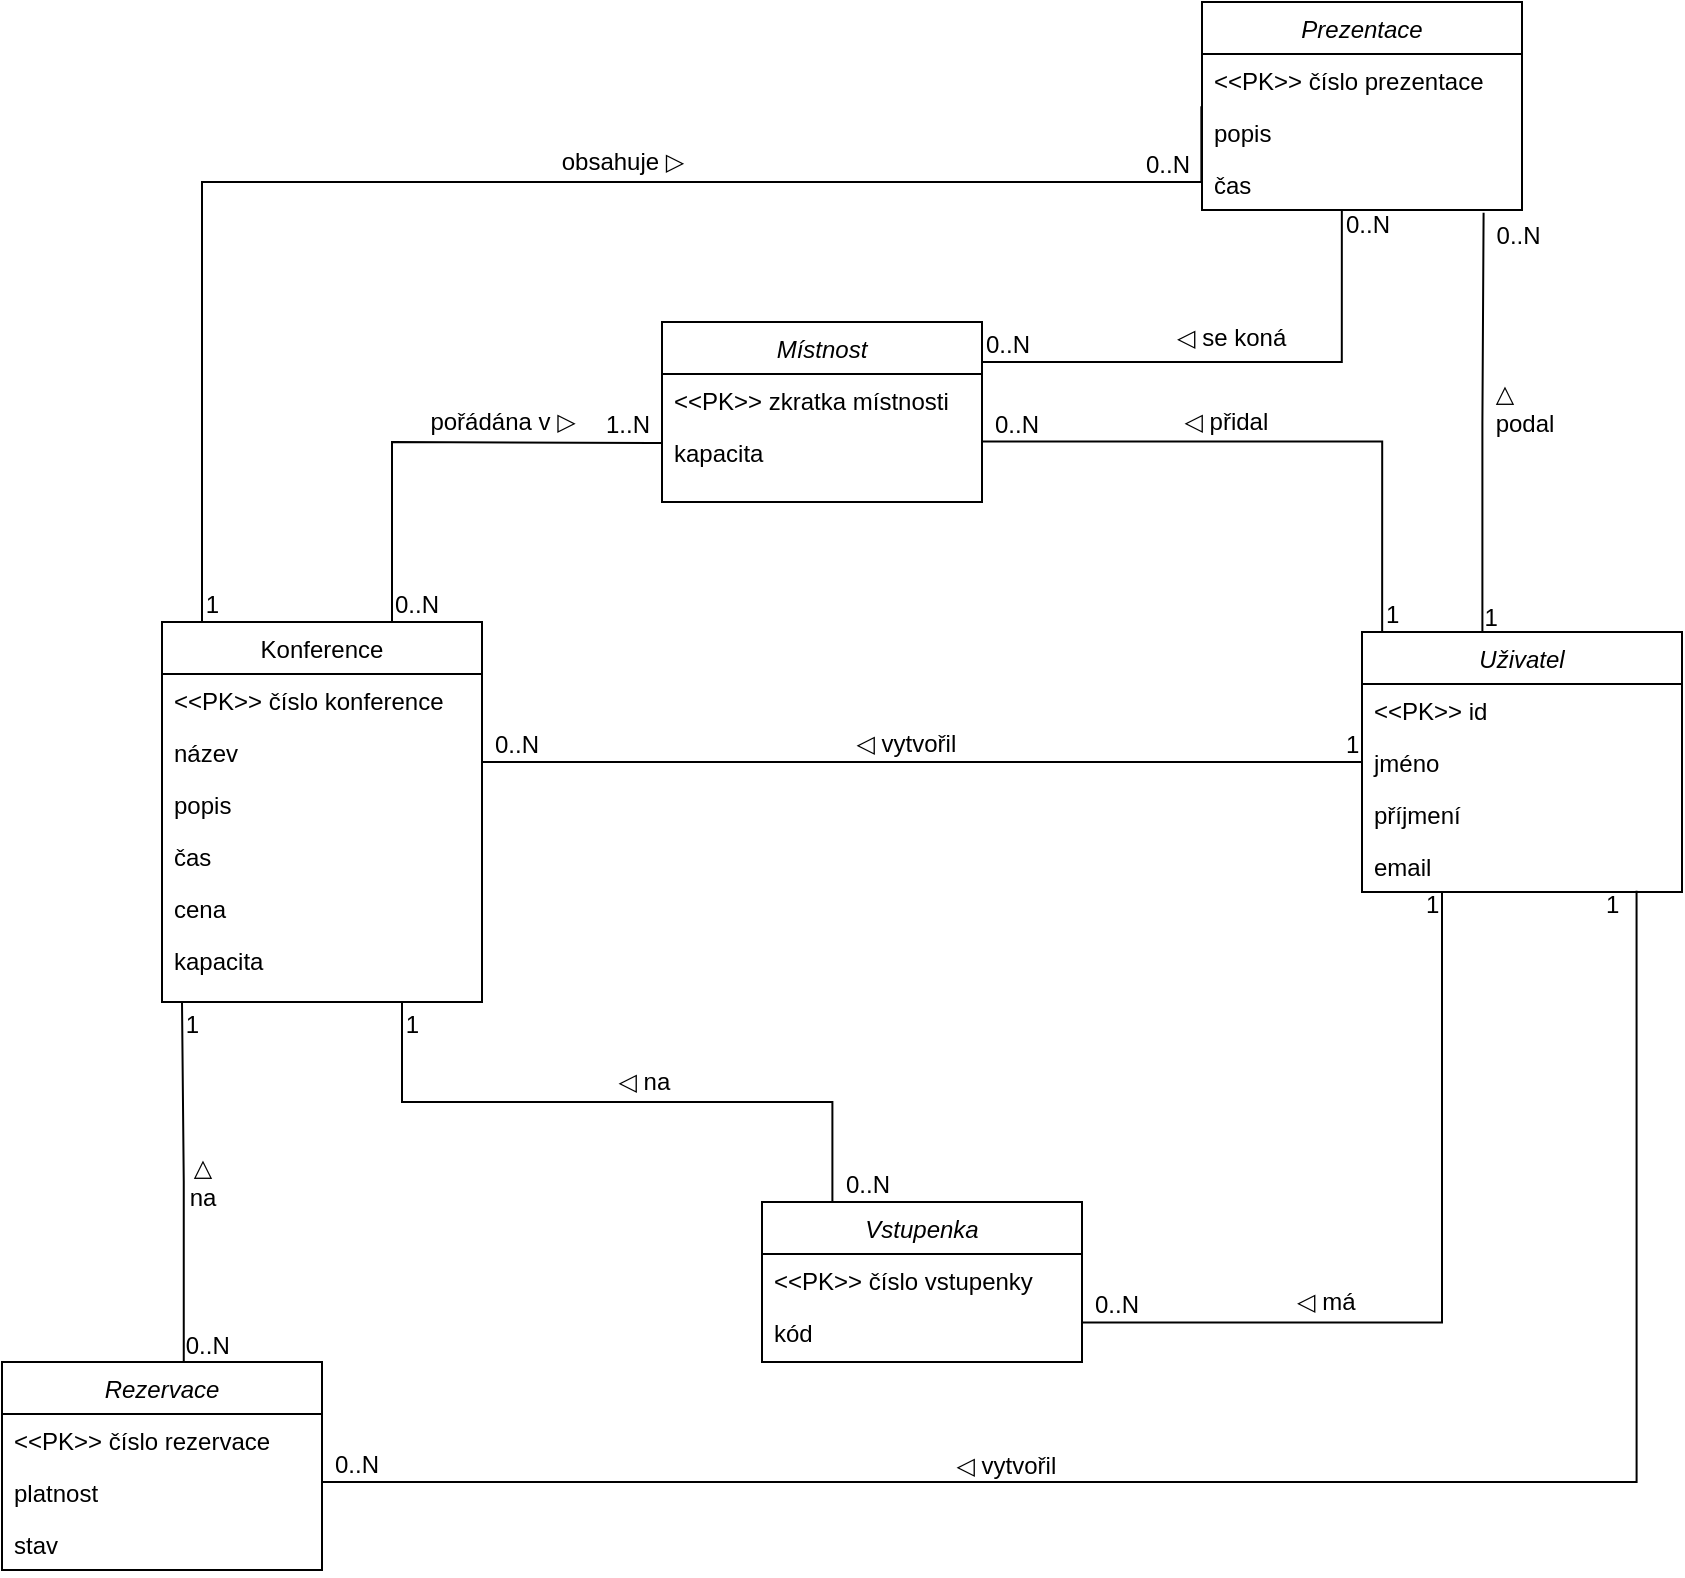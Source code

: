 <mxfile version="24.7.17">
  <diagram id="C5RBs43oDa-KdzZeNtuy" name="Page-1">
    <mxGraphModel dx="1086" dy="813" grid="1" gridSize="10" guides="1" tooltips="1" connect="1" arrows="1" fold="1" page="1" pageScale="1" pageWidth="1169" pageHeight="827" math="0" shadow="0">
      <root>
        <mxCell id="WIyWlLk6GJQsqaUBKTNV-0" />
        <mxCell id="WIyWlLk6GJQsqaUBKTNV-1" parent="WIyWlLk6GJQsqaUBKTNV-0" />
        <mxCell id="zkfFHV4jXpPFQw0GAbJ--0" value="Uživatel" style="swimlane;fontStyle=2;align=center;verticalAlign=top;childLayout=stackLayout;horizontal=1;startSize=26;horizontalStack=0;resizeParent=1;resizeLast=0;collapsible=1;marginBottom=0;rounded=0;shadow=0;strokeWidth=1;" parent="WIyWlLk6GJQsqaUBKTNV-1" vertex="1">
          <mxGeometry x="800" y="345" width="160" height="130" as="geometry">
            <mxRectangle x="230" y="140" width="160" height="26" as="alternateBounds" />
          </mxGeometry>
        </mxCell>
        <mxCell id="zkfFHV4jXpPFQw0GAbJ--1" value="&lt;&lt;PK&gt;&gt; id" style="text;align=left;verticalAlign=top;spacingLeft=4;spacingRight=4;overflow=hidden;rotatable=0;points=[[0,0.5],[1,0.5]];portConstraint=eastwest;" parent="zkfFHV4jXpPFQw0GAbJ--0" vertex="1">
          <mxGeometry y="26" width="160" height="26" as="geometry" />
        </mxCell>
        <mxCell id="UlfF7J4v8WQg3DXWsLqL-26" value="jméno" style="text;align=left;verticalAlign=top;spacingLeft=4;spacingRight=4;overflow=hidden;rotatable=0;points=[[0,0.5],[1,0.5]];portConstraint=eastwest;" vertex="1" parent="zkfFHV4jXpPFQw0GAbJ--0">
          <mxGeometry y="52" width="160" height="26" as="geometry" />
        </mxCell>
        <mxCell id="UlfF7J4v8WQg3DXWsLqL-42" value="příjmení" style="text;align=left;verticalAlign=top;spacingLeft=4;spacingRight=4;overflow=hidden;rotatable=0;points=[[0,0.5],[1,0.5]];portConstraint=eastwest;" vertex="1" parent="zkfFHV4jXpPFQw0GAbJ--0">
          <mxGeometry y="78" width="160" height="26" as="geometry" />
        </mxCell>
        <mxCell id="UlfF7J4v8WQg3DXWsLqL-43" value="email" style="text;align=left;verticalAlign=top;spacingLeft=4;spacingRight=4;overflow=hidden;rotatable=0;points=[[0,0.5],[1,0.5]];portConstraint=eastwest;" vertex="1" parent="zkfFHV4jXpPFQw0GAbJ--0">
          <mxGeometry y="104" width="160" height="26" as="geometry" />
        </mxCell>
        <mxCell id="zkfFHV4jXpPFQw0GAbJ--17" value="Konference" style="swimlane;fontStyle=0;align=center;verticalAlign=top;childLayout=stackLayout;horizontal=1;startSize=26;horizontalStack=0;resizeParent=1;resizeLast=0;collapsible=1;marginBottom=0;rounded=0;shadow=0;strokeWidth=1;" parent="WIyWlLk6GJQsqaUBKTNV-1" vertex="1">
          <mxGeometry x="200" y="340" width="160" height="190" as="geometry">
            <mxRectangle x="550" y="140" width="160" height="26" as="alternateBounds" />
          </mxGeometry>
        </mxCell>
        <mxCell id="UlfF7J4v8WQg3DXWsLqL-0" value="&lt;&lt;PK&gt;&gt; číslo konference" style="text;align=left;verticalAlign=top;spacingLeft=4;spacingRight=4;overflow=hidden;rotatable=0;points=[[0,0.5],[1,0.5]];portConstraint=eastwest;" vertex="1" parent="zkfFHV4jXpPFQw0GAbJ--17">
          <mxGeometry y="26" width="160" height="26" as="geometry" />
        </mxCell>
        <mxCell id="UlfF7J4v8WQg3DXWsLqL-9" value="název" style="text;align=left;verticalAlign=top;spacingLeft=4;spacingRight=4;overflow=hidden;rotatable=0;points=[[0,0.5],[1,0.5]];portConstraint=eastwest;" vertex="1" parent="zkfFHV4jXpPFQw0GAbJ--17">
          <mxGeometry y="52" width="160" height="26" as="geometry" />
        </mxCell>
        <mxCell id="zkfFHV4jXpPFQw0GAbJ--18" value="popis" style="text;align=left;verticalAlign=top;spacingLeft=4;spacingRight=4;overflow=hidden;rotatable=0;points=[[0,0.5],[1,0.5]];portConstraint=eastwest;" parent="zkfFHV4jXpPFQw0GAbJ--17" vertex="1">
          <mxGeometry y="78" width="160" height="26" as="geometry" />
        </mxCell>
        <mxCell id="UlfF7J4v8WQg3DXWsLqL-10" value="čas" style="text;align=left;verticalAlign=top;spacingLeft=4;spacingRight=4;overflow=hidden;rotatable=0;points=[[0,0.5],[1,0.5]];portConstraint=eastwest;" vertex="1" parent="zkfFHV4jXpPFQw0GAbJ--17">
          <mxGeometry y="104" width="160" height="26" as="geometry" />
        </mxCell>
        <mxCell id="UlfF7J4v8WQg3DXWsLqL-11" value="cena" style="text;align=left;verticalAlign=top;spacingLeft=4;spacingRight=4;overflow=hidden;rotatable=0;points=[[0,0.5],[1,0.5]];portConstraint=eastwest;" vertex="1" parent="zkfFHV4jXpPFQw0GAbJ--17">
          <mxGeometry y="130" width="160" height="26" as="geometry" />
        </mxCell>
        <mxCell id="UlfF7J4v8WQg3DXWsLqL-12" value="kapacita" style="text;align=left;verticalAlign=top;spacingLeft=4;spacingRight=4;overflow=hidden;rotatable=0;points=[[0,0.5],[1,0.5]];portConstraint=eastwest;" vertex="1" parent="zkfFHV4jXpPFQw0GAbJ--17">
          <mxGeometry y="156" width="160" height="26" as="geometry" />
        </mxCell>
        <mxCell id="zkfFHV4jXpPFQw0GAbJ--26" value="" style="endArrow=none;shadow=0;strokeWidth=1;rounded=0;curved=0;endFill=0;edgeStyle=elbowEdgeStyle;elbow=vertical;" parent="WIyWlLk6GJQsqaUBKTNV-1" source="zkfFHV4jXpPFQw0GAbJ--0" target="zkfFHV4jXpPFQw0GAbJ--17" edge="1">
          <mxGeometry x="0.5" y="41" relative="1" as="geometry">
            <mxPoint x="460" y="412" as="sourcePoint" />
            <mxPoint x="620" y="412" as="targetPoint" />
            <mxPoint x="-40" y="32" as="offset" />
          </mxGeometry>
        </mxCell>
        <mxCell id="zkfFHV4jXpPFQw0GAbJ--27" value="1" style="resizable=0;align=left;verticalAlign=bottom;labelBackgroundColor=none;fontSize=12;" parent="zkfFHV4jXpPFQw0GAbJ--26" connectable="0" vertex="1">
          <mxGeometry x="-1" relative="1" as="geometry">
            <mxPoint x="-10" as="offset" />
          </mxGeometry>
        </mxCell>
        <mxCell id="zkfFHV4jXpPFQw0GAbJ--28" value="0..N" style="resizable=0;align=right;verticalAlign=bottom;labelBackgroundColor=none;fontSize=12;" parent="zkfFHV4jXpPFQw0GAbJ--26" connectable="0" vertex="1">
          <mxGeometry x="1" relative="1" as="geometry">
            <mxPoint x="30" as="offset" />
          </mxGeometry>
        </mxCell>
        <mxCell id="zkfFHV4jXpPFQw0GAbJ--29" value="&amp;nbsp;◁ vytvořil" style="text;html=1;resizable=0;points=[];;align=center;verticalAlign=middle;labelBackgroundColor=none;rounded=0;shadow=0;strokeWidth=1;fontSize=12;" parent="zkfFHV4jXpPFQw0GAbJ--26" vertex="1" connectable="0">
          <mxGeometry x="0.5" y="49" relative="1" as="geometry">
            <mxPoint x="100" y="-58" as="offset" />
          </mxGeometry>
        </mxCell>
        <mxCell id="UlfF7J4v8WQg3DXWsLqL-1" value="Rezervace" style="swimlane;fontStyle=2;align=center;verticalAlign=top;childLayout=stackLayout;horizontal=1;startSize=26;horizontalStack=0;resizeParent=1;resizeLast=0;collapsible=1;marginBottom=0;rounded=0;shadow=0;strokeWidth=1;" vertex="1" parent="WIyWlLk6GJQsqaUBKTNV-1">
          <mxGeometry x="120" y="710" width="160" height="104" as="geometry">
            <mxRectangle x="230" y="140" width="160" height="26" as="alternateBounds" />
          </mxGeometry>
        </mxCell>
        <mxCell id="UlfF7J4v8WQg3DXWsLqL-2" value="&lt;&lt;PK&gt;&gt; číslo rezervace" style="text;align=left;verticalAlign=top;spacingLeft=4;spacingRight=4;overflow=hidden;rotatable=0;points=[[0,0.5],[1,0.5]];portConstraint=eastwest;" vertex="1" parent="UlfF7J4v8WQg3DXWsLqL-1">
          <mxGeometry y="26" width="160" height="26" as="geometry" />
        </mxCell>
        <mxCell id="UlfF7J4v8WQg3DXWsLqL-13" value="platnost" style="text;align=left;verticalAlign=top;spacingLeft=4;spacingRight=4;overflow=hidden;rotatable=0;points=[[0,0.5],[1,0.5]];portConstraint=eastwest;" vertex="1" parent="UlfF7J4v8WQg3DXWsLqL-1">
          <mxGeometry y="52" width="160" height="26" as="geometry" />
        </mxCell>
        <mxCell id="UlfF7J4v8WQg3DXWsLqL-14" value="stav" style="text;align=left;verticalAlign=top;spacingLeft=4;spacingRight=4;overflow=hidden;rotatable=0;points=[[0,0.5],[1,0.5]];portConstraint=eastwest;" vertex="1" parent="UlfF7J4v8WQg3DXWsLqL-1">
          <mxGeometry y="78" width="160" height="26" as="geometry" />
        </mxCell>
        <mxCell id="UlfF7J4v8WQg3DXWsLqL-3" value="Vstupenka" style="swimlane;fontStyle=2;align=center;verticalAlign=top;childLayout=stackLayout;horizontal=1;startSize=26;horizontalStack=0;resizeParent=1;resizeLast=0;collapsible=1;marginBottom=0;rounded=0;shadow=0;strokeWidth=1;" vertex="1" parent="WIyWlLk6GJQsqaUBKTNV-1">
          <mxGeometry x="500" y="630" width="160" height="80" as="geometry">
            <mxRectangle x="230" y="140" width="160" height="26" as="alternateBounds" />
          </mxGeometry>
        </mxCell>
        <mxCell id="UlfF7J4v8WQg3DXWsLqL-4" value="&lt;&lt;PK&gt;&gt; číslo vstupenky" style="text;align=left;verticalAlign=top;spacingLeft=4;spacingRight=4;overflow=hidden;rotatable=0;points=[[0,0.5],[1,0.5]];portConstraint=eastwest;" vertex="1" parent="UlfF7J4v8WQg3DXWsLqL-3">
          <mxGeometry y="26" width="160" height="26" as="geometry" />
        </mxCell>
        <mxCell id="UlfF7J4v8WQg3DXWsLqL-15" value="kód" style="text;align=left;verticalAlign=top;spacingLeft=4;spacingRight=4;overflow=hidden;rotatable=0;points=[[0,0.5],[1,0.5]];portConstraint=eastwest;" vertex="1" parent="UlfF7J4v8WQg3DXWsLqL-3">
          <mxGeometry y="52" width="160" height="26" as="geometry" />
        </mxCell>
        <mxCell id="UlfF7J4v8WQg3DXWsLqL-5" value="Místnost" style="swimlane;fontStyle=2;align=center;verticalAlign=top;childLayout=stackLayout;horizontal=1;startSize=26;horizontalStack=0;resizeParent=1;resizeLast=0;collapsible=1;marginBottom=0;rounded=0;shadow=0;strokeWidth=1;" vertex="1" parent="WIyWlLk6GJQsqaUBKTNV-1">
          <mxGeometry x="450" y="190" width="160" height="90" as="geometry">
            <mxRectangle x="230" y="140" width="160" height="26" as="alternateBounds" />
          </mxGeometry>
        </mxCell>
        <mxCell id="UlfF7J4v8WQg3DXWsLqL-6" value="&lt;&lt;PK&gt;&gt; zkratka místnosti" style="text;align=left;verticalAlign=top;spacingLeft=4;spacingRight=4;overflow=hidden;rotatable=0;points=[[0,0.5],[1,0.5]];portConstraint=eastwest;" vertex="1" parent="UlfF7J4v8WQg3DXWsLqL-5">
          <mxGeometry y="26" width="160" height="26" as="geometry" />
        </mxCell>
        <mxCell id="UlfF7J4v8WQg3DXWsLqL-27" value="kapacita" style="text;align=left;verticalAlign=top;spacingLeft=4;spacingRight=4;overflow=hidden;rotatable=0;points=[[0,0.5],[1,0.5]];portConstraint=eastwest;" vertex="1" parent="UlfF7J4v8WQg3DXWsLqL-5">
          <mxGeometry y="52" width="160" height="26" as="geometry" />
        </mxCell>
        <mxCell id="UlfF7J4v8WQg3DXWsLqL-7" value="Prezentace" style="swimlane;fontStyle=2;align=center;verticalAlign=top;childLayout=stackLayout;horizontal=1;startSize=26;horizontalStack=0;resizeParent=1;resizeLast=0;collapsible=1;marginBottom=0;rounded=0;shadow=0;strokeWidth=1;" vertex="1" parent="WIyWlLk6GJQsqaUBKTNV-1">
          <mxGeometry x="720" y="30" width="160" height="104" as="geometry">
            <mxRectangle x="230" y="140" width="160" height="26" as="alternateBounds" />
          </mxGeometry>
        </mxCell>
        <mxCell id="UlfF7J4v8WQg3DXWsLqL-8" value="&lt;&lt;PK&gt;&gt; číslo prezentace" style="text;align=left;verticalAlign=top;spacingLeft=4;spacingRight=4;overflow=hidden;rotatable=0;points=[[0,0.5],[1,0.5]];portConstraint=eastwest;" vertex="1" parent="UlfF7J4v8WQg3DXWsLqL-7">
          <mxGeometry y="26" width="160" height="26" as="geometry" />
        </mxCell>
        <mxCell id="UlfF7J4v8WQg3DXWsLqL-40" value="popis" style="text;align=left;verticalAlign=top;spacingLeft=4;spacingRight=4;overflow=hidden;rotatable=0;points=[[0,0.5],[1,0.5]];portConstraint=eastwest;" vertex="1" parent="UlfF7J4v8WQg3DXWsLqL-7">
          <mxGeometry y="52" width="160" height="26" as="geometry" />
        </mxCell>
        <mxCell id="UlfF7J4v8WQg3DXWsLqL-41" value="čas" style="text;align=left;verticalAlign=top;spacingLeft=4;spacingRight=4;overflow=hidden;rotatable=0;points=[[0,0.5],[1,0.5]];portConstraint=eastwest;" vertex="1" parent="UlfF7J4v8WQg3DXWsLqL-7">
          <mxGeometry y="78" width="160" height="26" as="geometry" />
        </mxCell>
        <mxCell id="UlfF7J4v8WQg3DXWsLqL-16" value="" style="endArrow=none;endSize=10;endFill=0;shadow=0;strokeWidth=1;rounded=0;curved=0;edgeStyle=elbowEdgeStyle;elbow=vertical;exitX=0.22;exitY=0.006;exitDx=0;exitDy=0;exitPerimeter=0;entryX=0.75;entryY=1;entryDx=0;entryDy=0;" edge="1" parent="WIyWlLk6GJQsqaUBKTNV-1" source="UlfF7J4v8WQg3DXWsLqL-3" target="zkfFHV4jXpPFQw0GAbJ--17">
          <mxGeometry width="160" relative="1" as="geometry">
            <mxPoint x="540" y="670" as="sourcePoint" />
            <mxPoint x="390" y="568" as="targetPoint" />
          </mxGeometry>
        </mxCell>
        <mxCell id="UlfF7J4v8WQg3DXWsLqL-18" value="" style="endArrow=none;shadow=0;strokeWidth=1;rounded=0;curved=0;endFill=0;edgeStyle=elbowEdgeStyle;elbow=vertical;exitX=0.568;exitY=-0.005;exitDx=0;exitDy=0;exitPerimeter=0;" edge="1" parent="WIyWlLk6GJQsqaUBKTNV-1" source="UlfF7J4v8WQg3DXWsLqL-1">
          <mxGeometry x="0.5" y="41" relative="1" as="geometry">
            <mxPoint x="540" y="600" as="sourcePoint" />
            <mxPoint x="210" y="530" as="targetPoint" />
            <mxPoint x="-40" y="32" as="offset" />
          </mxGeometry>
        </mxCell>
        <mxCell id="UlfF7J4v8WQg3DXWsLqL-19" value="0..N" style="resizable=0;align=left;verticalAlign=bottom;labelBackgroundColor=none;fontSize=12;" connectable="0" vertex="1" parent="UlfF7J4v8WQg3DXWsLqL-18">
          <mxGeometry x="-1" relative="1" as="geometry">
            <mxPoint x="-1" y="1" as="offset" />
          </mxGeometry>
        </mxCell>
        <mxCell id="UlfF7J4v8WQg3DXWsLqL-20" value="1" style="resizable=0;align=right;verticalAlign=bottom;labelBackgroundColor=none;fontSize=12;" connectable="0" vertex="1" parent="UlfF7J4v8WQg3DXWsLqL-18">
          <mxGeometry x="1" relative="1" as="geometry">
            <mxPoint x="10" y="20" as="offset" />
          </mxGeometry>
        </mxCell>
        <mxCell id="UlfF7J4v8WQg3DXWsLqL-21" value="&lt;div&gt;&lt;span style=&quot;font-size: 12px;&quot;&gt;△&lt;/span&gt;&lt;br&gt;&lt;/div&gt;na" style="text;html=1;resizable=0;points=[];;align=center;verticalAlign=middle;labelBackgroundColor=none;rounded=0;shadow=0;strokeWidth=1;fontSize=12;" vertex="1" connectable="0" parent="UlfF7J4v8WQg3DXWsLqL-18">
          <mxGeometry x="0.5" y="49" relative="1" as="geometry">
            <mxPoint x="59" y="45" as="offset" />
          </mxGeometry>
        </mxCell>
        <mxCell id="UlfF7J4v8WQg3DXWsLqL-22" value="&lt;div&gt;&lt;span style=&quot;background-color: initial;&quot;&gt;&amp;nbsp;◁&lt;/span&gt;&lt;span style=&quot;background-color: initial;&quot;&gt;&amp;nbsp;na&lt;/span&gt;&lt;br&gt;&lt;/div&gt;" style="text;html=1;resizable=0;points=[];;align=center;verticalAlign=middle;labelBackgroundColor=none;rounded=0;shadow=0;strokeWidth=1;fontSize=12;" vertex="1" connectable="0" parent="WIyWlLk6GJQsqaUBKTNV-1">
          <mxGeometry x="440" y="570.0" as="geometry">
            <mxPoint x="-1" as="offset" />
          </mxGeometry>
        </mxCell>
        <mxCell id="UlfF7J4v8WQg3DXWsLqL-23" value="1" style="resizable=0;align=right;verticalAlign=bottom;labelBackgroundColor=none;fontSize=12;" connectable="0" vertex="1" parent="WIyWlLk6GJQsqaUBKTNV-1">
          <mxGeometry x="330" y="550.0" as="geometry" />
        </mxCell>
        <mxCell id="UlfF7J4v8WQg3DXWsLqL-24" value="0..N" style="resizable=0;align=left;verticalAlign=bottom;labelBackgroundColor=none;fontSize=12;" connectable="0" vertex="1" parent="WIyWlLk6GJQsqaUBKTNV-1">
          <mxGeometry x="540.0" y="630.002" as="geometry" />
        </mxCell>
        <mxCell id="UlfF7J4v8WQg3DXWsLqL-25" value="" style="endArrow=none;endSize=10;endFill=0;shadow=0;strokeWidth=1;rounded=0;edgeStyle=orthogonalEdgeStyle;elbow=vertical;exitX=-0.002;exitY=0.328;exitDx=0;exitDy=0;exitPerimeter=0;" edge="1" parent="WIyWlLk6GJQsqaUBKTNV-1" source="UlfF7J4v8WQg3DXWsLqL-27">
          <mxGeometry width="160" relative="1" as="geometry">
            <mxPoint x="445" y="250" as="sourcePoint" />
            <mxPoint x="315" y="340" as="targetPoint" />
            <Array as="points">
              <mxPoint x="445" y="251" />
              <mxPoint x="315" y="250" />
              <mxPoint x="315" y="341" />
            </Array>
          </mxGeometry>
        </mxCell>
        <mxCell id="UlfF7J4v8WQg3DXWsLqL-28" value="0..N" style="resizable=0;align=right;verticalAlign=bottom;labelBackgroundColor=none;fontSize=12;" connectable="0" vertex="1" parent="WIyWlLk6GJQsqaUBKTNV-1">
          <mxGeometry x="340" y="339.997" as="geometry" />
        </mxCell>
        <mxCell id="UlfF7J4v8WQg3DXWsLqL-29" value="" style="resizable=0;align=right;verticalAlign=bottom;labelBackgroundColor=none;fontSize=12;" connectable="0" vertex="1" parent="WIyWlLk6GJQsqaUBKTNV-1">
          <mxGeometry x="460" y="219.997" as="geometry">
            <mxPoint x="-20" y="-10" as="offset" />
          </mxGeometry>
        </mxCell>
        <mxCell id="UlfF7J4v8WQg3DXWsLqL-30" value="1..N" style="resizable=0;align=left;verticalAlign=bottom;labelBackgroundColor=none;fontSize=12;" connectable="0" vertex="1" parent="WIyWlLk6GJQsqaUBKTNV-1">
          <mxGeometry x="420.0" y="250.002" as="geometry">
            <mxPoint as="offset" />
          </mxGeometry>
        </mxCell>
        <mxCell id="UlfF7J4v8WQg3DXWsLqL-31" value="pořádána v&amp;nbsp;▷" style="text;html=1;resizable=0;points=[];;align=center;verticalAlign=middle;labelBackgroundColor=none;rounded=0;shadow=0;strokeWidth=1;fontSize=12;" vertex="1" connectable="0" parent="WIyWlLk6GJQsqaUBKTNV-1">
          <mxGeometry x="370" y="240" as="geometry" />
        </mxCell>
        <mxCell id="UlfF7J4v8WQg3DXWsLqL-32" value="" style="endArrow=none;endSize=10;endFill=0;shadow=0;strokeWidth=1;rounded=0;edgeStyle=orthogonalEdgeStyle;elbow=vertical;exitX=-0.002;exitY=1.006;exitDx=0;exitDy=0;entryX=0.125;entryY=-0.001;entryDx=0;entryDy=0;exitPerimeter=0;entryPerimeter=0;" edge="1" parent="WIyWlLk6GJQsqaUBKTNV-1" source="UlfF7J4v8WQg3DXWsLqL-8" target="zkfFHV4jXpPFQw0GAbJ--17">
          <mxGeometry width="160" relative="1" as="geometry">
            <mxPoint x="379" y="120" as="sourcePoint" />
            <mxPoint x="250" y="241" as="targetPoint" />
            <Array as="points">
              <mxPoint x="720" y="120" />
              <mxPoint x="220" y="120" />
            </Array>
          </mxGeometry>
        </mxCell>
        <mxCell id="UlfF7J4v8WQg3DXWsLqL-33" value="obsahuje ▷" style="text;html=1;resizable=0;points=[];;align=center;verticalAlign=middle;labelBackgroundColor=none;rounded=0;shadow=0;strokeWidth=1;fontSize=12;" vertex="1" connectable="0" parent="WIyWlLk6GJQsqaUBKTNV-1">
          <mxGeometry x="430" y="110" as="geometry" />
        </mxCell>
        <mxCell id="UlfF7J4v8WQg3DXWsLqL-34" value="1" style="resizable=0;align=right;verticalAlign=bottom;labelBackgroundColor=none;fontSize=12;" connectable="0" vertex="1" parent="WIyWlLk6GJQsqaUBKTNV-1">
          <mxGeometry x="230" y="339.997" as="geometry" />
        </mxCell>
        <mxCell id="UlfF7J4v8WQg3DXWsLqL-35" value="0..N" style="resizable=0;align=left;verticalAlign=bottom;labelBackgroundColor=none;fontSize=12;" connectable="0" vertex="1" parent="WIyWlLk6GJQsqaUBKTNV-1">
          <mxGeometry x="690.0" y="120.002" as="geometry">
            <mxPoint as="offset" />
          </mxGeometry>
        </mxCell>
        <mxCell id="UlfF7J4v8WQg3DXWsLqL-36" value="" style="endArrow=none;shadow=0;strokeWidth=1;rounded=0;curved=0;endFill=0;edgeStyle=elbowEdgeStyle;elbow=vertical;exitX=0.32;exitY=0.002;exitDx=0;exitDy=0;exitPerimeter=0;entryX=0.88;entryY=1.052;entryDx=0;entryDy=0;entryPerimeter=0;" edge="1" parent="WIyWlLk6GJQsqaUBKTNV-1" target="UlfF7J4v8WQg3DXWsLqL-41">
          <mxGeometry x="0.5" y="41" relative="1" as="geometry">
            <mxPoint x="860.2" y="345.276" as="sourcePoint" />
            <mxPoint x="860" y="160" as="targetPoint" />
            <mxPoint x="-40" y="32" as="offset" />
          </mxGeometry>
        </mxCell>
        <mxCell id="UlfF7J4v8WQg3DXWsLqL-37" value="1" style="resizable=0;align=left;verticalAlign=bottom;labelBackgroundColor=none;fontSize=12;" connectable="0" vertex="1" parent="UlfF7J4v8WQg3DXWsLqL-36">
          <mxGeometry x="-1" relative="1" as="geometry">
            <mxPoint x="-1" y="1" as="offset" />
          </mxGeometry>
        </mxCell>
        <mxCell id="UlfF7J4v8WQg3DXWsLqL-38" value="0..N" style="resizable=0;align=right;verticalAlign=bottom;labelBackgroundColor=none;fontSize=12;" connectable="0" vertex="1" parent="UlfF7J4v8WQg3DXWsLqL-36">
          <mxGeometry x="1" relative="1" as="geometry">
            <mxPoint x="30" y="20" as="offset" />
          </mxGeometry>
        </mxCell>
        <mxCell id="UlfF7J4v8WQg3DXWsLqL-39" value="&lt;div style=&quot;text-align: left;&quot;&gt;&lt;span style=&quot;font-size: 12px;&quot;&gt;△&lt;/span&gt;&lt;br&gt;&lt;/div&gt;podal" style="text;html=1;resizable=0;points=[];;align=center;verticalAlign=middle;labelBackgroundColor=none;rounded=0;shadow=0;strokeWidth=1;fontSize=12;" vertex="1" connectable="0" parent="UlfF7J4v8WQg3DXWsLqL-36">
          <mxGeometry x="0.5" y="49" relative="1" as="geometry">
            <mxPoint x="69" y="45" as="offset" />
          </mxGeometry>
        </mxCell>
        <mxCell id="UlfF7J4v8WQg3DXWsLqL-44" value="" style="endArrow=none;endSize=10;endFill=0;shadow=0;strokeWidth=1;rounded=0;edgeStyle=orthogonalEdgeStyle;elbow=vertical;exitX=1.001;exitY=0.298;exitDx=0;exitDy=0;exitPerimeter=0;entryX=0.063;entryY=0.001;entryDx=0;entryDy=0;entryPerimeter=0;" edge="1" parent="WIyWlLk6GJQsqaUBKTNV-1" source="UlfF7J4v8WQg3DXWsLqL-27" target="zkfFHV4jXpPFQw0GAbJ--0">
          <mxGeometry width="160" relative="1" as="geometry">
            <mxPoint x="620" y="250.086" as="sourcePoint" />
            <mxPoint x="810" y="300" as="targetPoint" />
            <Array as="points">
              <mxPoint x="810" y="250" />
            </Array>
          </mxGeometry>
        </mxCell>
        <mxCell id="UlfF7J4v8WQg3DXWsLqL-45" value="1" style="resizable=0;align=left;verticalAlign=bottom;labelBackgroundColor=none;fontSize=12;" connectable="0" vertex="1" parent="WIyWlLk6GJQsqaUBKTNV-1">
          <mxGeometry x="810.0" y="344.996" as="geometry" />
        </mxCell>
        <mxCell id="UlfF7J4v8WQg3DXWsLqL-46" value="&lt;div style=&quot;text-align: left;&quot;&gt;&lt;span style=&quot;background-color: initial; text-align: center;&quot;&gt;&amp;nbsp;◁ &lt;/span&gt;&lt;span style=&quot;background-color: initial; text-align: center;&quot;&gt;přidal&lt;/span&gt;&lt;br&gt;&lt;/div&gt;" style="text;html=1;resizable=0;points=[];;align=center;verticalAlign=middle;labelBackgroundColor=none;rounded=0;shadow=0;strokeWidth=1;fontSize=12;" vertex="1" connectable="0" parent="WIyWlLk6GJQsqaUBKTNV-1">
          <mxGeometry x="730.0" y="240.004" as="geometry" />
        </mxCell>
        <mxCell id="UlfF7J4v8WQg3DXWsLqL-47" value="0..N" style="resizable=0;align=right;verticalAlign=bottom;labelBackgroundColor=none;fontSize=12;" connectable="0" vertex="1" parent="WIyWlLk6GJQsqaUBKTNV-1">
          <mxGeometry x="640" y="250.0" as="geometry" />
        </mxCell>
        <mxCell id="UlfF7J4v8WQg3DXWsLqL-48" value="" style="endArrow=none;endSize=10;endFill=0;shadow=0;strokeWidth=1;rounded=0;edgeStyle=orthogonalEdgeStyle;elbow=vertical;exitX=1.003;exitY=0.318;exitDx=0;exitDy=0;entryX=0.25;entryY=1;entryDx=0;entryDy=0;exitPerimeter=0;" edge="1" parent="WIyWlLk6GJQsqaUBKTNV-1" source="UlfF7J4v8WQg3DXWsLqL-15" target="zkfFHV4jXpPFQw0GAbJ--0">
          <mxGeometry width="160" relative="1" as="geometry">
            <mxPoint x="670" y="709.97" as="sourcePoint" />
            <mxPoint x="840" y="579.97" as="targetPoint" />
            <Array as="points">
              <mxPoint x="840" y="690" />
            </Array>
          </mxGeometry>
        </mxCell>
        <mxCell id="UlfF7J4v8WQg3DXWsLqL-49" value="1" style="resizable=0;align=left;verticalAlign=bottom;labelBackgroundColor=none;fontSize=12;" connectable="0" vertex="1" parent="WIyWlLk6GJQsqaUBKTNV-1">
          <mxGeometry x="830.0" y="489.996" as="geometry" />
        </mxCell>
        <mxCell id="UlfF7J4v8WQg3DXWsLqL-50" value="&lt;div style=&quot;text-align: left;&quot;&gt;&lt;span style=&quot;background-color: initial; text-align: center;&quot;&gt;&amp;nbsp;◁ &lt;/span&gt;&lt;span style=&quot;background-color: initial; text-align: center;&quot;&gt;má&lt;/span&gt;&lt;br&gt;&lt;/div&gt;" style="text;html=1;resizable=0;points=[];;align=center;verticalAlign=middle;labelBackgroundColor=none;rounded=0;shadow=0;strokeWidth=1;fontSize=12;" vertex="1" connectable="0" parent="WIyWlLk6GJQsqaUBKTNV-1">
          <mxGeometry x="780.0" y="680.004" as="geometry" />
        </mxCell>
        <mxCell id="UlfF7J4v8WQg3DXWsLqL-51" value="0..N" style="resizable=0;align=right;verticalAlign=bottom;labelBackgroundColor=none;fontSize=12;" connectable="0" vertex="1" parent="WIyWlLk6GJQsqaUBKTNV-1">
          <mxGeometry x="690" y="690.0" as="geometry" />
        </mxCell>
        <mxCell id="UlfF7J4v8WQg3DXWsLqL-52" value="" style="endArrow=none;endSize=10;endFill=0;shadow=0;strokeWidth=1;rounded=0;edgeStyle=orthogonalEdgeStyle;elbow=vertical;entryX=0.858;entryY=0.978;entryDx=0;entryDy=0;entryPerimeter=0;" edge="1" parent="WIyWlLk6GJQsqaUBKTNV-1" target="UlfF7J4v8WQg3DXWsLqL-43">
          <mxGeometry width="160" relative="1" as="geometry">
            <mxPoint x="280" y="770" as="sourcePoint" />
            <mxPoint x="936.96" y="444.998" as="targetPoint" />
            <Array as="points">
              <mxPoint x="937" y="770" />
            </Array>
          </mxGeometry>
        </mxCell>
        <mxCell id="UlfF7J4v8WQg3DXWsLqL-53" value="1" style="resizable=0;align=left;verticalAlign=bottom;labelBackgroundColor=none;fontSize=12;" connectable="0" vertex="1" parent="WIyWlLk6GJQsqaUBKTNV-1">
          <mxGeometry x="920.0" y="489.996" as="geometry" />
        </mxCell>
        <mxCell id="UlfF7J4v8WQg3DXWsLqL-54" value="&lt;div style=&quot;text-align: left;&quot;&gt;&lt;span style=&quot;background-color: initial; text-align: center;&quot;&gt;&amp;nbsp;◁ &lt;/span&gt;&lt;span style=&quot;background-color: initial; text-align: center;&quot;&gt;vytvořil&lt;/span&gt;&lt;br&gt;&lt;/div&gt;" style="text;html=1;resizable=0;points=[];;align=center;verticalAlign=middle;labelBackgroundColor=none;rounded=0;shadow=0;strokeWidth=1;fontSize=12;" vertex="1" connectable="0" parent="WIyWlLk6GJQsqaUBKTNV-1">
          <mxGeometry x="620.0" y="762.004" as="geometry" />
        </mxCell>
        <mxCell id="UlfF7J4v8WQg3DXWsLqL-55" value="0..N" style="resizable=0;align=right;verticalAlign=bottom;labelBackgroundColor=none;fontSize=12;" connectable="0" vertex="1" parent="WIyWlLk6GJQsqaUBKTNV-1">
          <mxGeometry x="310.0" y="770.0" as="geometry" />
        </mxCell>
        <mxCell id="UlfF7J4v8WQg3DXWsLqL-58" value="" style="endArrow=none;endSize=10;endFill=0;shadow=0;strokeWidth=1;rounded=0;edgeStyle=orthogonalEdgeStyle;elbow=vertical;exitX=0.437;exitY=0.983;exitDx=0;exitDy=0;exitPerimeter=0;" edge="1" parent="WIyWlLk6GJQsqaUBKTNV-1" source="UlfF7J4v8WQg3DXWsLqL-41">
          <mxGeometry width="160" relative="1" as="geometry">
            <mxPoint x="780" y="140" as="sourcePoint" />
            <mxPoint x="610" y="210" as="targetPoint" />
            <Array as="points">
              <mxPoint x="790" y="210" />
              <mxPoint x="610" y="210" />
            </Array>
          </mxGeometry>
        </mxCell>
        <mxCell id="UlfF7J4v8WQg3DXWsLqL-59" value="◁ se koná&amp;nbsp;" style="text;html=1;resizable=0;points=[];;align=center;verticalAlign=middle;labelBackgroundColor=none;rounded=0;shadow=0;strokeWidth=1;fontSize=12;" vertex="1" connectable="0" parent="WIyWlLk6GJQsqaUBKTNV-1">
          <mxGeometry x="740" y="200" as="geometry">
            <mxPoint x="-4" y="-2" as="offset" />
          </mxGeometry>
        </mxCell>
        <mxCell id="UlfF7J4v8WQg3DXWsLqL-61" value="0..N" style="resizable=0;align=left;verticalAlign=bottom;labelBackgroundColor=none;fontSize=12;" connectable="0" vertex="1" parent="WIyWlLk6GJQsqaUBKTNV-1">
          <mxGeometry x="610.0" y="210.002" as="geometry">
            <mxPoint as="offset" />
          </mxGeometry>
        </mxCell>
        <mxCell id="UlfF7J4v8WQg3DXWsLqL-60" value="0..N" style="resizable=0;align=left;verticalAlign=bottom;labelBackgroundColor=none;fontSize=12;" connectable="0" vertex="1" parent="WIyWlLk6GJQsqaUBKTNV-1">
          <mxGeometry x="790" y="150" width="160" as="geometry">
            <mxPoint as="offset" />
          </mxGeometry>
        </mxCell>
      </root>
    </mxGraphModel>
  </diagram>
</mxfile>
